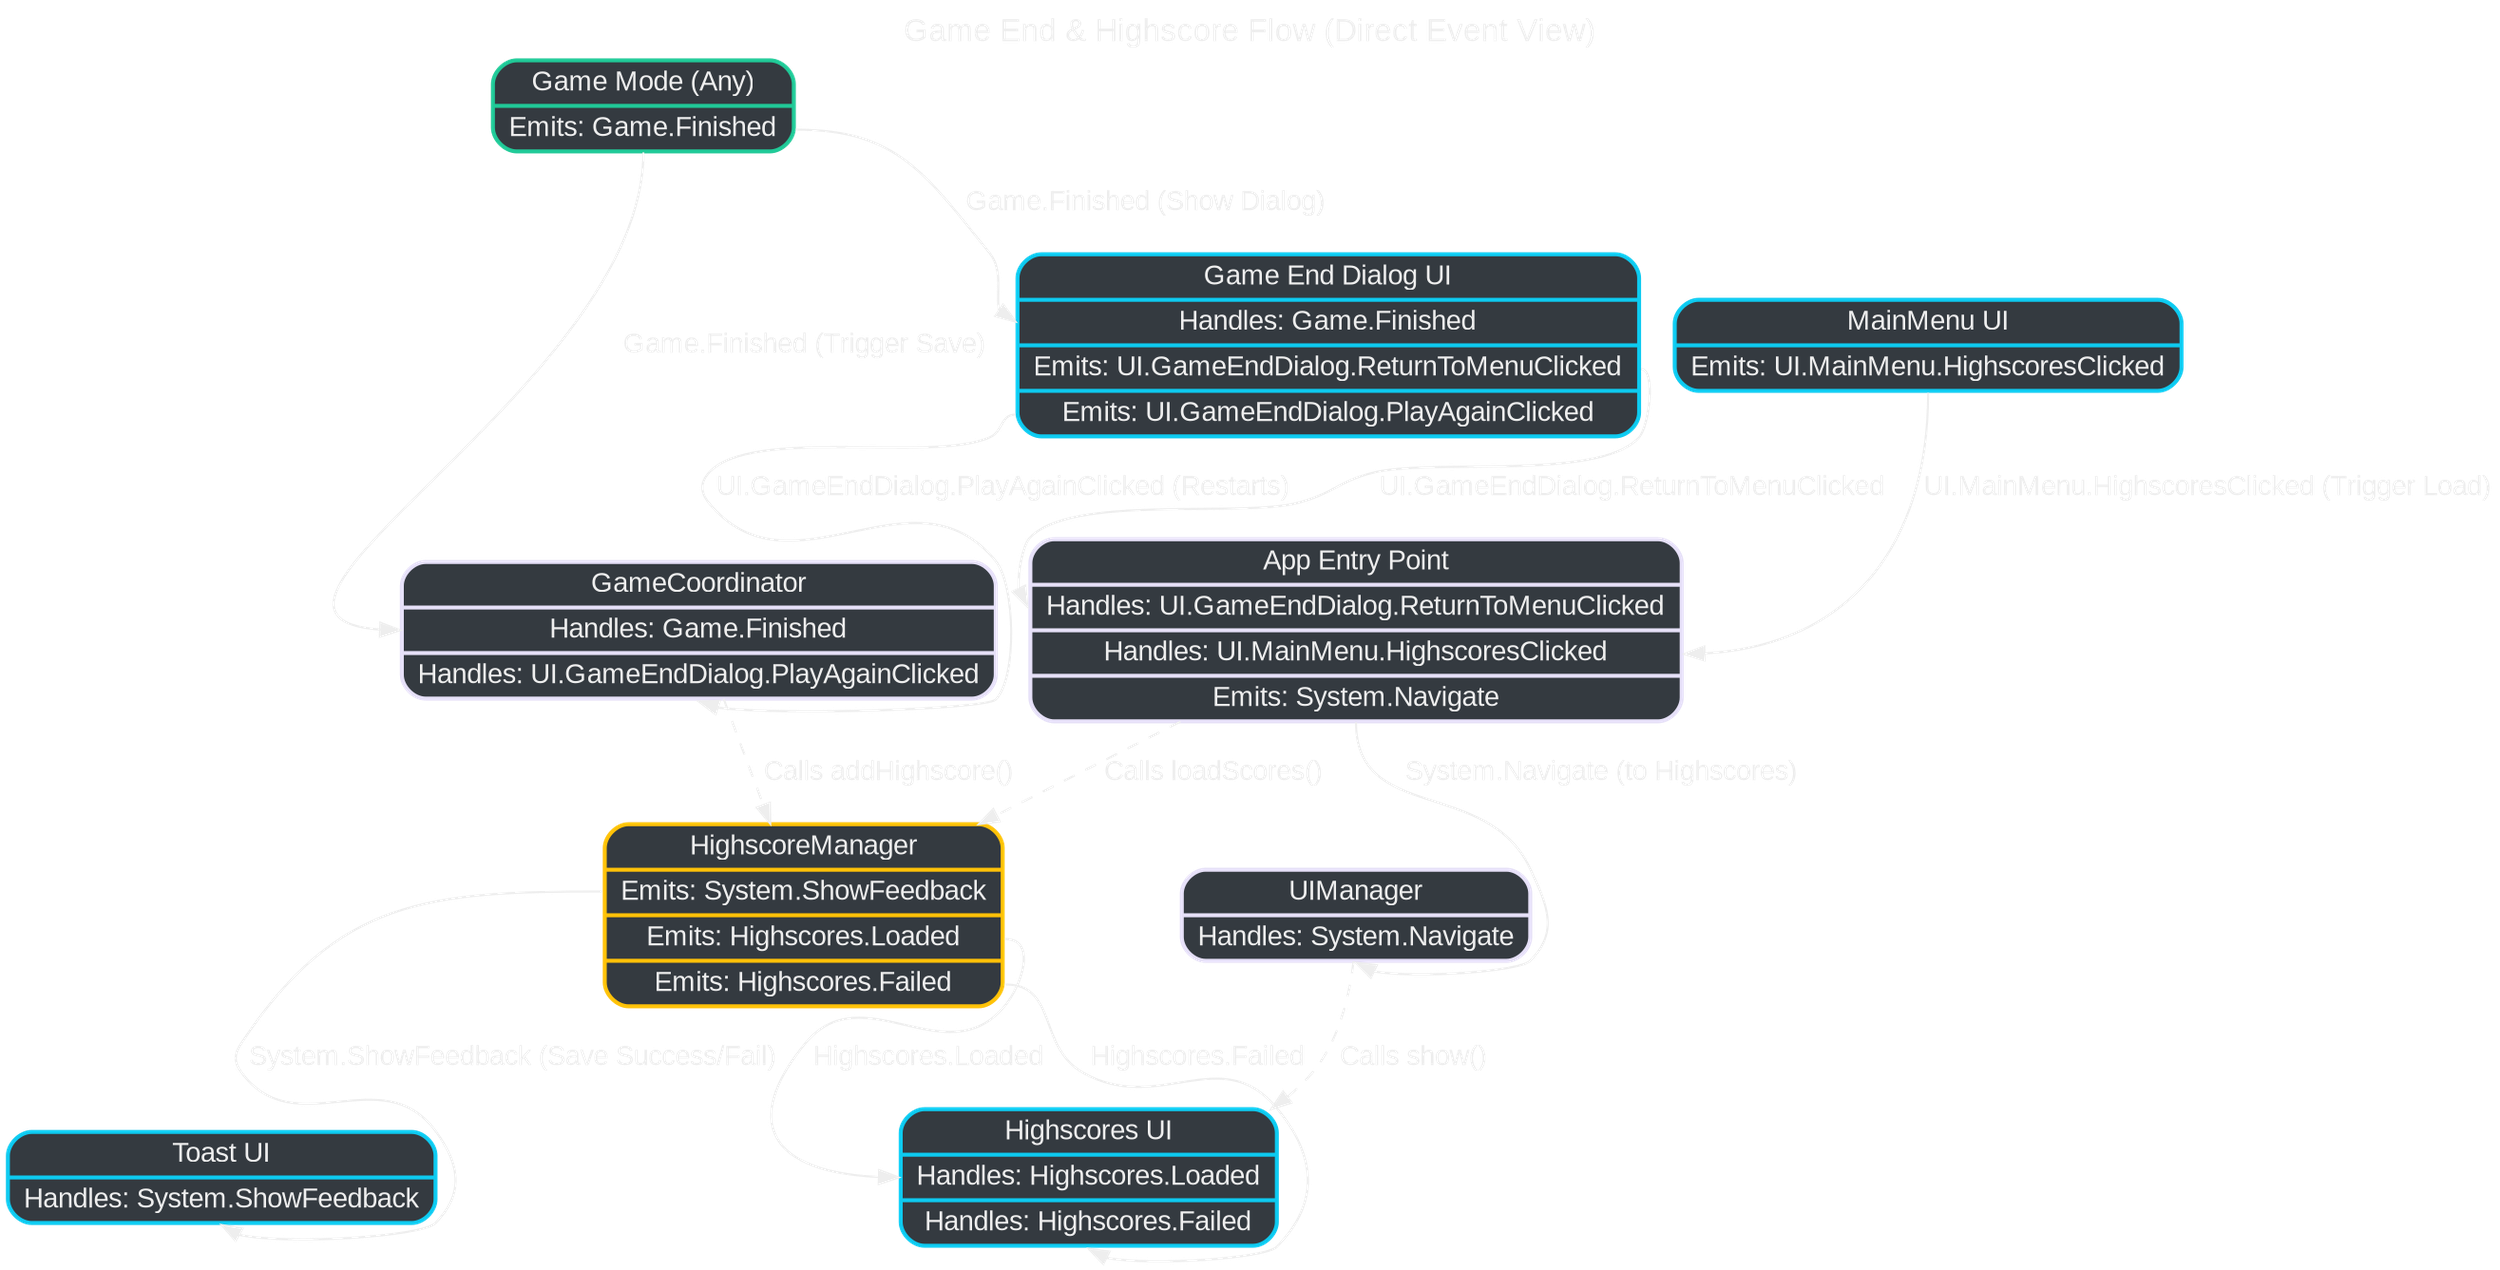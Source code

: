 digraph GameEndFlow_Direct {
    rankdir=TD;
    sep="0.6";
    overlap=false;
    bgcolor="transparent";
    fontname="Arial";
    node [shape=box, style="rounded,filled", fontcolor="#eeeeee", color="#eeeeee", fontname="Arial"];
    edge [fontcolor="#eeeeee", color="#eeeeee", fontname="Arial"];
    graph [label="Game End & Highscore Flow (Direct Event View)", labelloc=t, fontsize=16, fontcolor="#eeeeee"];

    // Node Styles (Record for specific event interactions)
    BaseGameMode [shape="record", style="rounded,filled", fillcolor="#343a40", color="#20c997", penwidth=2,
                  label="{ Game Mode (Any) | {<emits_fin> Emits: Game.Finished} }"];
    GameEndDialog [shape="record", style="rounded,filled", fillcolor="#343a40", color="#0dcaf0", penwidth=2,
                   label="{ Game End Dialog UI | {<handles_fin> Handles: Game.Finished} | {<emits_menu> Emits: UI.GameEndDialog.ReturnToMenuClicked} | {<emits_play> Emits: UI.GameEndDialog.PlayAgainClicked} }"];
    HighscoresComponent [shape="record", style="rounded,filled", fillcolor="#343a40", color="#0dcaf0", penwidth=2,
                         label="{ Highscores UI | {<handles_loaded> Handles: Highscores.Loaded} | {<handles_failed> Handles: Highscores.Failed} }"]; // Specific handles
    MainMenuComponent [shape="record", style="rounded,filled", fillcolor="#343a40", color="#0dcaf0", penwidth=2,
                       label="{ MainMenu UI | {<emits_hs> Emits: UI.MainMenu.HighscoresClicked} }"];
    GameCoordinator [shape="record", style="rounded,filled", fillcolor="#343a40", color="#e6e0f8", penwidth=2,
                     label="{ GameCoordinator | {<handles_fin> Handles: Game.Finished} | {<handles_play> Handles: UI.GameEndDialog.PlayAgainClicked} }"];
    UnicornPoep [shape="record", style="rounded,filled", fillcolor="#343a40", color="#e6e0f8", penwidth=2,
                 label="{ App Entry Point | {<handles_menu> Handles: UI.GameEndDialog.ReturnToMenuClicked} | {<handles_hs> Handles: UI.MainMenu.HighscoresClicked} | {<emits_nav> Emits: System.Navigate} }"];
    HighscoreManager [shape="record", style="rounded,filled", fillcolor="#343a40", color="#ffc107", penwidth=2,
                      label="{ HighscoreManager | {<emits_feedback> Emits: System.ShowFeedback} | {<emits_loaded> Emits: Highscores.Loaded} | {<emits_failed> Emits: Highscores.Failed} }"]; // Specific emits
    UIManager [shape="record", style="rounded,filled", fillcolor="#343a40", color="#e6e0f8", penwidth=2,
               label="{ UIManager | {<handles_nav> Handles: System.Navigate} }"];
    ToastComponent [shape="record", style="rounded,filled", fillcolor="#343a40", color="#0dcaf0", penwidth=2,
                    label="{ Toast UI | {<handles_feedback> Handles: System.ShowFeedback} }"];

    // 1. Game Mode finishes -> Coordinator & UI (Direct Event Flows)
    BaseGameMode:emits_fin -> GameCoordinator:handles_fin [label=" Game.Finished (Trigger Save)"];
    BaseGameMode:emits_fin -> GameEndDialog:handles_fin [label=" Game.Finished (Show Dialog)"];

    // 2. Coordinator saves score (Direct Call + Event)
    GameCoordinator -> HighscoreManager [label=" Calls addHighscore()", style=dashed];
    HighscoreManager:emits_feedback -> ToastComponent:handles_feedback [label=" System.ShowFeedback (Save Success/Fail)"]; // Direct feedback

    // 3. User action from End Dialog -> App/Coordinator (Direct Event Flows)
    GameEndDialog:emits_menu -> UnicornPoep:handles_menu [label=" UI.GameEndDialog.ReturnToMenuClicked"];
    GameEndDialog:emits_play -> GameCoordinator:handles_play [label=" UI.GameEndDialog.PlayAgainClicked (Restarts)"];

    // 4. User requests highscores (Event + Direct Call + Event)
    MainMenuComponent:emits_hs -> UnicornPoep:handles_hs [label=" UI.MainMenu.HighscoresClicked (Trigger Load)"]; // Direct UI event
    UnicornPoep -> HighscoreManager [label=" Calls loadScores()", style=dashed]; // Direct Call
    UnicornPoep:emits_nav -> UIManager:handles_nav [label=" System.Navigate (to Highscores)"]; // Direct Nav Event

    // 5. Highscore Manager loads data -> UI (Direct Event Flows)
    HighscoreManager:emits_loaded -> HighscoresComponent:handles_loaded [label=" Highscores.Loaded"];
    HighscoreManager:emits_failed -> HighscoresComponent:handles_failed [label=" Highscores.Failed"];

    // 6. UIManager shows Highscore UI (Direct Call - after nav handled)
    UIManager -> HighscoresComponent [label=" Calls show()", style=dashed];
} 